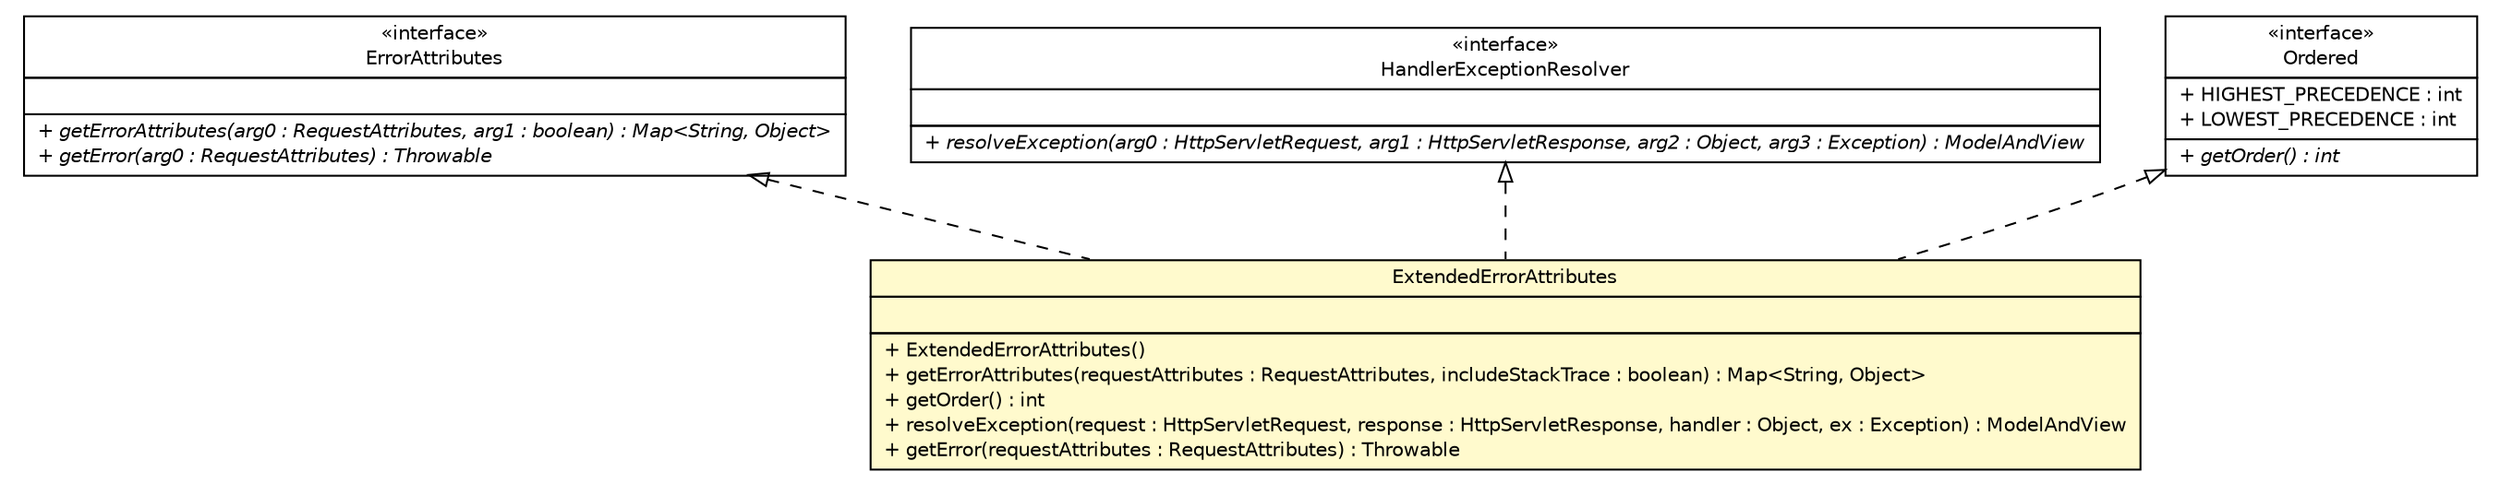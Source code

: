 #!/usr/local/bin/dot
#
# Class diagram 
# Generated by UMLGraph version R5_6-24-gf6e263 (http://www.umlgraph.org/)
#

digraph G {
	edge [fontname="Helvetica",fontsize=10,labelfontname="Helvetica",labelfontsize=10];
	node [fontname="Helvetica",fontsize=10,shape=plaintext];
	nodesep=0.25;
	ranksep=0.5;
	// cn.home1.oss.lib.errorhandle.internal.ExtendedErrorAttributes
	c1123 [label=<<table title="cn.home1.oss.lib.errorhandle.internal.ExtendedErrorAttributes" border="0" cellborder="1" cellspacing="0" cellpadding="2" port="p" bgcolor="lemonChiffon" href="./ExtendedErrorAttributes.html">
		<tr><td><table border="0" cellspacing="0" cellpadding="1">
<tr><td align="center" balign="center"> ExtendedErrorAttributes </td></tr>
		</table></td></tr>
		<tr><td><table border="0" cellspacing="0" cellpadding="1">
<tr><td align="left" balign="left">  </td></tr>
		</table></td></tr>
		<tr><td><table border="0" cellspacing="0" cellpadding="1">
<tr><td align="left" balign="left"> + ExtendedErrorAttributes() </td></tr>
<tr><td align="left" balign="left"> + getErrorAttributes(requestAttributes : RequestAttributes, includeStackTrace : boolean) : Map&lt;String, Object&gt; </td></tr>
<tr><td align="left" balign="left"> + getOrder() : int </td></tr>
<tr><td align="left" balign="left"> + resolveException(request : HttpServletRequest, response : HttpServletResponse, handler : Object, ex : Exception) : ModelAndView </td></tr>
<tr><td align="left" balign="left"> + getError(requestAttributes : RequestAttributes) : Throwable </td></tr>
		</table></td></tr>
		</table>>, URL="./ExtendedErrorAttributes.html", fontname="Helvetica", fontcolor="black", fontsize=10.0];
	//cn.home1.oss.lib.errorhandle.internal.ExtendedErrorAttributes implements org.springframework.boot.autoconfigure.web.ErrorAttributes
	c1141:p -> c1123:p [dir=back,arrowtail=empty,style=dashed];
	//cn.home1.oss.lib.errorhandle.internal.ExtendedErrorAttributes implements org.springframework.web.servlet.HandlerExceptionResolver
	c1142:p -> c1123:p [dir=back,arrowtail=empty,style=dashed];
	//cn.home1.oss.lib.errorhandle.internal.ExtendedErrorAttributes implements org.springframework.core.Ordered
	c1143:p -> c1123:p [dir=back,arrowtail=empty,style=dashed];
	// org.springframework.core.Ordered
	c1143 [label=<<table title="org.springframework.core.Ordered" border="0" cellborder="1" cellspacing="0" cellpadding="2" port="p" href="http://java.sun.com/j2se/1.4.2/docs/api/org/springframework/core/Ordered.html">
		<tr><td><table border="0" cellspacing="0" cellpadding="1">
<tr><td align="center" balign="center"> &#171;interface&#187; </td></tr>
<tr><td align="center" balign="center"> Ordered </td></tr>
		</table></td></tr>
		<tr><td><table border="0" cellspacing="0" cellpadding="1">
<tr><td align="left" balign="left"> + HIGHEST_PRECEDENCE : int </td></tr>
<tr><td align="left" balign="left"> + LOWEST_PRECEDENCE : int </td></tr>
		</table></td></tr>
		<tr><td><table border="0" cellspacing="0" cellpadding="1">
<tr><td align="left" balign="left"><font face="Helvetica-Oblique" point-size="10.0"> + getOrder() : int </font></td></tr>
		</table></td></tr>
		</table>>, URL="http://java.sun.com/j2se/1.4.2/docs/api/org/springframework/core/Ordered.html", fontname="Helvetica", fontcolor="black", fontsize=10.0];
	// org.springframework.web.servlet.HandlerExceptionResolver
	c1142 [label=<<table title="org.springframework.web.servlet.HandlerExceptionResolver" border="0" cellborder="1" cellspacing="0" cellpadding="2" port="p" href="http://java.sun.com/j2se/1.4.2/docs/api/org/springframework/web/servlet/HandlerExceptionResolver.html">
		<tr><td><table border="0" cellspacing="0" cellpadding="1">
<tr><td align="center" balign="center"> &#171;interface&#187; </td></tr>
<tr><td align="center" balign="center"> HandlerExceptionResolver </td></tr>
		</table></td></tr>
		<tr><td><table border="0" cellspacing="0" cellpadding="1">
<tr><td align="left" balign="left">  </td></tr>
		</table></td></tr>
		<tr><td><table border="0" cellspacing="0" cellpadding="1">
<tr><td align="left" balign="left"><font face="Helvetica-Oblique" point-size="10.0"> + resolveException(arg0 : HttpServletRequest, arg1 : HttpServletResponse, arg2 : Object, arg3 : Exception) : ModelAndView </font></td></tr>
		</table></td></tr>
		</table>>, URL="http://java.sun.com/j2se/1.4.2/docs/api/org/springframework/web/servlet/HandlerExceptionResolver.html", fontname="Helvetica", fontcolor="black", fontsize=10.0];
	// org.springframework.boot.autoconfigure.web.ErrorAttributes
	c1141 [label=<<table title="org.springframework.boot.autoconfigure.web.ErrorAttributes" border="0" cellborder="1" cellspacing="0" cellpadding="2" port="p" href="http://java.sun.com/j2se/1.4.2/docs/api/org/springframework/boot/autoconfigure/web/ErrorAttributes.html">
		<tr><td><table border="0" cellspacing="0" cellpadding="1">
<tr><td align="center" balign="center"> &#171;interface&#187; </td></tr>
<tr><td align="center" balign="center"> ErrorAttributes </td></tr>
		</table></td></tr>
		<tr><td><table border="0" cellspacing="0" cellpadding="1">
<tr><td align="left" balign="left">  </td></tr>
		</table></td></tr>
		<tr><td><table border="0" cellspacing="0" cellpadding="1">
<tr><td align="left" balign="left"><font face="Helvetica-Oblique" point-size="10.0"> + getErrorAttributes(arg0 : RequestAttributes, arg1 : boolean) : Map&lt;String, Object&gt; </font></td></tr>
<tr><td align="left" balign="left"><font face="Helvetica-Oblique" point-size="10.0"> + getError(arg0 : RequestAttributes) : Throwable </font></td></tr>
		</table></td></tr>
		</table>>, URL="http://java.sun.com/j2se/1.4.2/docs/api/org/springframework/boot/autoconfigure/web/ErrorAttributes.html", fontname="Helvetica", fontcolor="black", fontsize=10.0];
}

